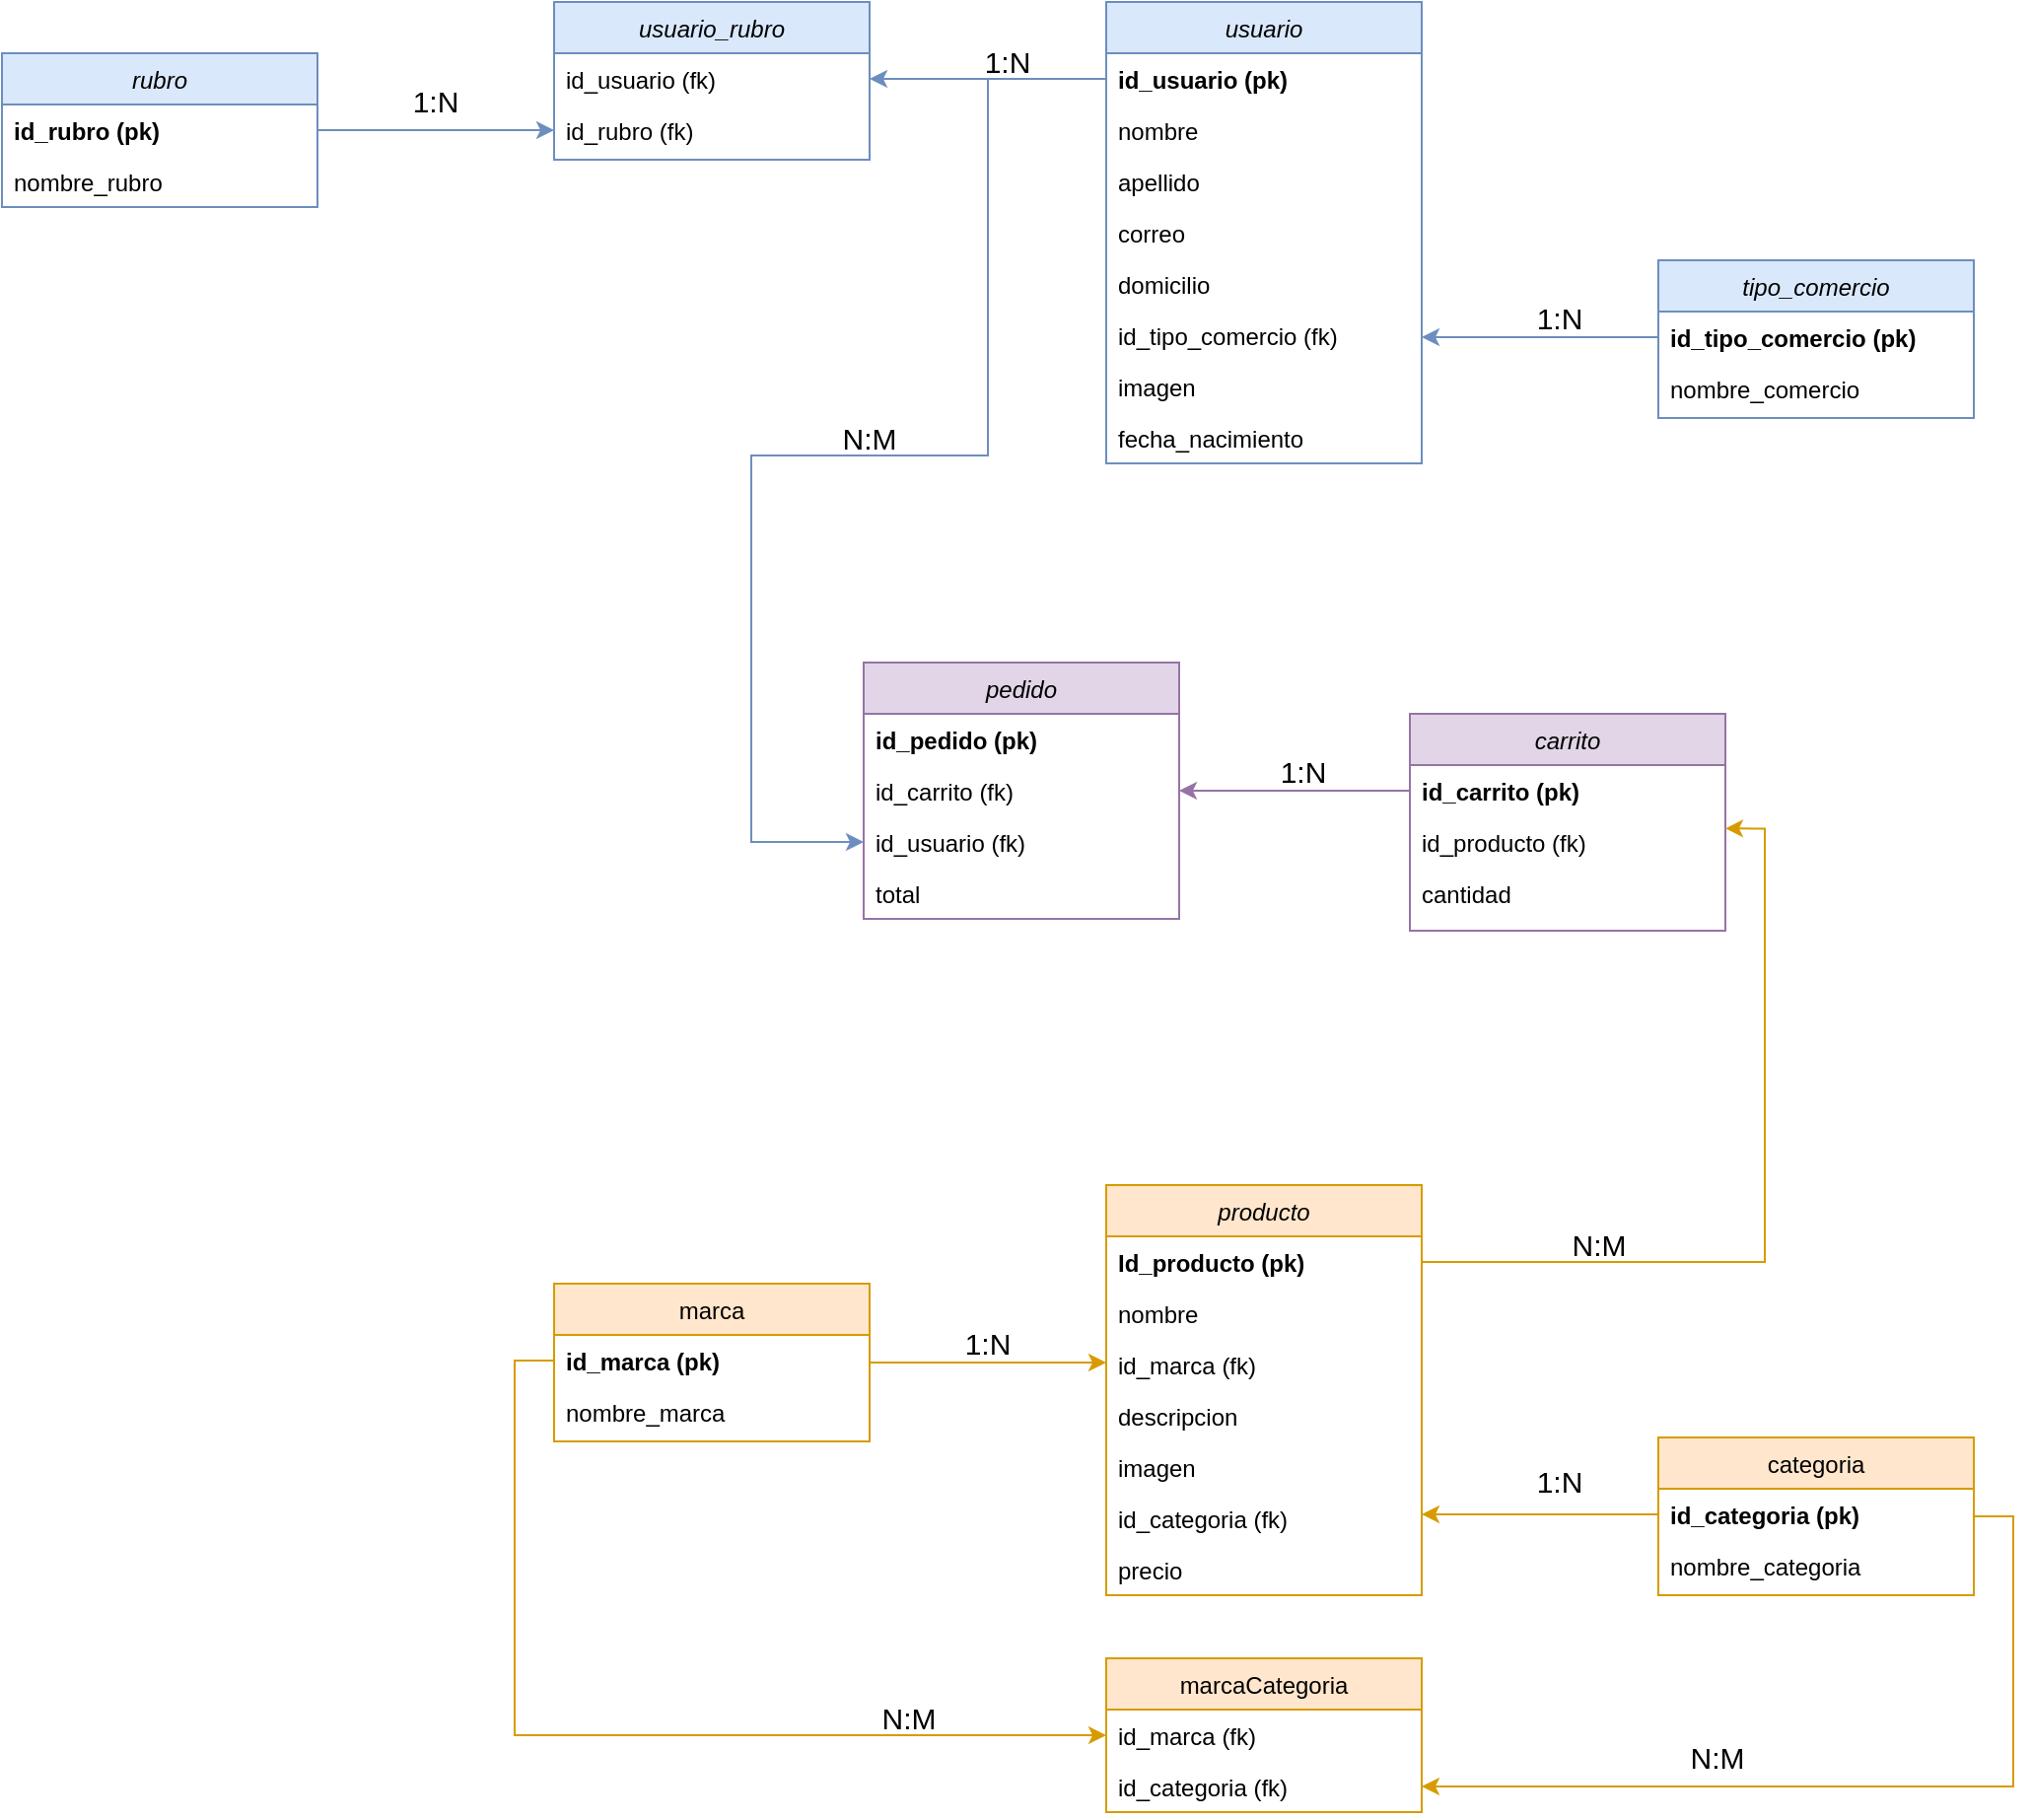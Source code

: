 <mxfile version="14.9.4" type="github">
  <diagram id="C5RBs43oDa-KdzZeNtuy" name="Producto">
    <mxGraphModel dx="2274" dy="767" grid="1" gridSize="10" guides="1" tooltips="1" connect="1" arrows="1" fold="1" page="1" pageScale="1" pageWidth="827" pageHeight="1169" math="0" shadow="0">
      <root>
        <mxCell id="WIyWlLk6GJQsqaUBKTNV-0" />
        <mxCell id="WIyWlLk6GJQsqaUBKTNV-1" parent="WIyWlLk6GJQsqaUBKTNV-0" />
        <mxCell id="zkfFHV4jXpPFQw0GAbJ--0" value="producto" style="swimlane;fontStyle=2;align=center;verticalAlign=top;childLayout=stackLayout;horizontal=1;startSize=26;horizontalStack=0;resizeParent=1;resizeLast=0;collapsible=1;marginBottom=0;rounded=0;shadow=0;strokeWidth=1;fillColor=#ffe6cc;strokeColor=#d79b00;" parent="WIyWlLk6GJQsqaUBKTNV-1" vertex="1">
          <mxGeometry x="280" y="680" width="160" height="208" as="geometry">
            <mxRectangle x="230" y="140" width="160" height="26" as="alternateBounds" />
          </mxGeometry>
        </mxCell>
        <mxCell id="zkfFHV4jXpPFQw0GAbJ--1" value="Id_producto (pk)" style="text;align=left;verticalAlign=top;spacingLeft=4;spacingRight=4;overflow=hidden;rotatable=0;points=[[0,0.5],[1,0.5]];portConstraint=eastwest;fontStyle=1" parent="zkfFHV4jXpPFQw0GAbJ--0" vertex="1">
          <mxGeometry y="26" width="160" height="26" as="geometry" />
        </mxCell>
        <mxCell id="zkfFHV4jXpPFQw0GAbJ--5" value="nombre" style="text;align=left;verticalAlign=top;spacingLeft=4;spacingRight=4;overflow=hidden;rotatable=0;points=[[0,0.5],[1,0.5]];portConstraint=eastwest;" parent="zkfFHV4jXpPFQw0GAbJ--0" vertex="1">
          <mxGeometry y="52" width="160" height="26" as="geometry" />
        </mxCell>
        <mxCell id="EFEV0R3K7rTC8FnjYLqy-1" value="id_marca (fk)" style="text;align=left;verticalAlign=top;spacingLeft=4;spacingRight=4;overflow=hidden;rotatable=0;points=[[0,0.5],[1,0.5]];portConstraint=eastwest;rounded=0;shadow=0;html=0;" vertex="1" parent="zkfFHV4jXpPFQw0GAbJ--0">
          <mxGeometry y="78" width="160" height="26" as="geometry" />
        </mxCell>
        <mxCell id="MhqyzW6cODlsVRktvSdH-0" value="descripcion" style="text;align=left;verticalAlign=top;spacingLeft=4;spacingRight=4;overflow=hidden;rotatable=0;points=[[0,0.5],[1,0.5]];portConstraint=eastwest;rounded=0;shadow=0;html=0;" vertex="1" parent="zkfFHV4jXpPFQw0GAbJ--0">
          <mxGeometry y="104" width="160" height="26" as="geometry" />
        </mxCell>
        <mxCell id="MhqyzW6cODlsVRktvSdH-1" value="imagen" style="text;align=left;verticalAlign=top;spacingLeft=4;spacingRight=4;overflow=hidden;rotatable=0;points=[[0,0.5],[1,0.5]];portConstraint=eastwest;rounded=0;shadow=0;html=0;" vertex="1" parent="zkfFHV4jXpPFQw0GAbJ--0">
          <mxGeometry y="130" width="160" height="26" as="geometry" />
        </mxCell>
        <mxCell id="EFEV0R3K7rTC8FnjYLqy-2" value="id_categoria (fk)" style="text;align=left;verticalAlign=top;spacingLeft=4;spacingRight=4;overflow=hidden;rotatable=0;points=[[0,0.5],[1,0.5]];portConstraint=eastwest;rounded=0;shadow=0;html=0;" vertex="1" parent="zkfFHV4jXpPFQw0GAbJ--0">
          <mxGeometry y="156" width="160" height="26" as="geometry" />
        </mxCell>
        <mxCell id="zkfFHV4jXpPFQw0GAbJ--2" value="precio" style="text;align=left;verticalAlign=top;spacingLeft=4;spacingRight=4;overflow=hidden;rotatable=0;points=[[0,0.5],[1,0.5]];portConstraint=eastwest;rounded=0;shadow=0;html=0;" parent="zkfFHV4jXpPFQw0GAbJ--0" vertex="1">
          <mxGeometry y="182" width="160" height="26" as="geometry" />
        </mxCell>
        <mxCell id="MhqyzW6cODlsVRktvSdH-6" style="edgeStyle=orthogonalEdgeStyle;rounded=0;orthogonalLoop=1;jettySize=auto;html=1;exitX=1;exitY=0.5;exitDx=0;exitDy=0;fillColor=#ffe6cc;strokeColor=#d79b00;" edge="1" parent="WIyWlLk6GJQsqaUBKTNV-1" source="zkfFHV4jXpPFQw0GAbJ--6">
          <mxGeometry relative="1" as="geometry">
            <mxPoint x="280" y="770" as="targetPoint" />
          </mxGeometry>
        </mxCell>
        <mxCell id="zkfFHV4jXpPFQw0GAbJ--6" value="marca" style="swimlane;fontStyle=0;align=center;verticalAlign=top;childLayout=stackLayout;horizontal=1;startSize=26;horizontalStack=0;resizeParent=1;resizeLast=0;collapsible=1;marginBottom=0;rounded=0;shadow=0;strokeWidth=1;fillColor=#ffe6cc;strokeColor=#d79b00;" parent="WIyWlLk6GJQsqaUBKTNV-1" vertex="1">
          <mxGeometry y="730" width="160" height="80" as="geometry">
            <mxRectangle x="130" y="380" width="160" height="26" as="alternateBounds" />
          </mxGeometry>
        </mxCell>
        <mxCell id="zkfFHV4jXpPFQw0GAbJ--7" value="id_marca (pk)" style="text;align=left;verticalAlign=top;spacingLeft=4;spacingRight=4;overflow=hidden;rotatable=0;points=[[0,0.5],[1,0.5]];portConstraint=eastwest;fontStyle=1" parent="zkfFHV4jXpPFQw0GAbJ--6" vertex="1">
          <mxGeometry y="26" width="160" height="26" as="geometry" />
        </mxCell>
        <mxCell id="zkfFHV4jXpPFQw0GAbJ--8" value="nombre_marca" style="text;align=left;verticalAlign=top;spacingLeft=4;spacingRight=4;overflow=hidden;rotatable=0;points=[[0,0.5],[1,0.5]];portConstraint=eastwest;rounded=0;shadow=0;html=0;" parent="zkfFHV4jXpPFQw0GAbJ--6" vertex="1">
          <mxGeometry y="52" width="160" height="26" as="geometry" />
        </mxCell>
        <mxCell id="zkfFHV4jXpPFQw0GAbJ--13" value="marcaCategoria" style="swimlane;fontStyle=0;align=center;verticalAlign=top;childLayout=stackLayout;horizontal=1;startSize=26;horizontalStack=0;resizeParent=1;resizeLast=0;collapsible=1;marginBottom=0;rounded=0;shadow=0;strokeWidth=1;fillColor=#ffe6cc;strokeColor=#d79b00;" parent="WIyWlLk6GJQsqaUBKTNV-1" vertex="1">
          <mxGeometry x="280" y="920" width="160" height="78" as="geometry">
            <mxRectangle x="340" y="380" width="170" height="26" as="alternateBounds" />
          </mxGeometry>
        </mxCell>
        <mxCell id="zkfFHV4jXpPFQw0GAbJ--14" value="id_marca (fk)" style="text;align=left;verticalAlign=top;spacingLeft=4;spacingRight=4;overflow=hidden;rotatable=0;points=[[0,0.5],[1,0.5]];portConstraint=eastwest;" parent="zkfFHV4jXpPFQw0GAbJ--13" vertex="1">
          <mxGeometry y="26" width="160" height="26" as="geometry" />
        </mxCell>
        <mxCell id="MhqyzW6cODlsVRktvSdH-5" value="id_categoria (fk)" style="text;align=left;verticalAlign=top;spacingLeft=4;spacingRight=4;overflow=hidden;rotatable=0;points=[[0,0.5],[1,0.5]];portConstraint=eastwest;" vertex="1" parent="zkfFHV4jXpPFQw0GAbJ--13">
          <mxGeometry y="52" width="160" height="26" as="geometry" />
        </mxCell>
        <mxCell id="MhqyzW6cODlsVRktvSdH-9" style="edgeStyle=orthogonalEdgeStyle;rounded=0;orthogonalLoop=1;jettySize=auto;html=1;exitX=1;exitY=0.5;exitDx=0;exitDy=0;entryX=1;entryY=0.5;entryDx=0;entryDy=0;fillColor=#ffe6cc;strokeColor=#d79b00;" edge="1" parent="WIyWlLk6GJQsqaUBKTNV-1" source="zkfFHV4jXpPFQw0GAbJ--17" target="MhqyzW6cODlsVRktvSdH-5">
          <mxGeometry relative="1" as="geometry" />
        </mxCell>
        <mxCell id="zkfFHV4jXpPFQw0GAbJ--17" value="categoria" style="swimlane;fontStyle=0;align=center;verticalAlign=top;childLayout=stackLayout;horizontal=1;startSize=26;horizontalStack=0;resizeParent=1;resizeLast=0;collapsible=1;marginBottom=0;rounded=0;shadow=0;strokeWidth=1;fillColor=#ffe6cc;strokeColor=#d79b00;" parent="WIyWlLk6GJQsqaUBKTNV-1" vertex="1">
          <mxGeometry x="560" y="808" width="160" height="80" as="geometry">
            <mxRectangle x="550" y="140" width="160" height="26" as="alternateBounds" />
          </mxGeometry>
        </mxCell>
        <mxCell id="zkfFHV4jXpPFQw0GAbJ--18" value="id_categoria (pk)" style="text;align=left;verticalAlign=top;spacingLeft=4;spacingRight=4;overflow=hidden;rotatable=0;points=[[0,0.5],[1,0.5]];portConstraint=eastwest;fontStyle=1" parent="zkfFHV4jXpPFQw0GAbJ--17" vertex="1">
          <mxGeometry y="26" width="160" height="26" as="geometry" />
        </mxCell>
        <mxCell id="zkfFHV4jXpPFQw0GAbJ--19" value="nombre_categoria" style="text;align=left;verticalAlign=top;spacingLeft=4;spacingRight=4;overflow=hidden;rotatable=0;points=[[0,0.5],[1,0.5]];portConstraint=eastwest;rounded=0;shadow=0;html=0;" parent="zkfFHV4jXpPFQw0GAbJ--17" vertex="1">
          <mxGeometry y="52" width="160" height="26" as="geometry" />
        </mxCell>
        <mxCell id="MhqyzW6cODlsVRktvSdH-7" style="edgeStyle=orthogonalEdgeStyle;rounded=0;orthogonalLoop=1;jettySize=auto;html=1;exitX=0;exitY=0.5;exitDx=0;exitDy=0;entryX=0;entryY=0.5;entryDx=0;entryDy=0;fillColor=#ffe6cc;strokeColor=#d79b00;" edge="1" parent="WIyWlLk6GJQsqaUBKTNV-1" source="zkfFHV4jXpPFQw0GAbJ--7" target="zkfFHV4jXpPFQw0GAbJ--14">
          <mxGeometry relative="1" as="geometry" />
        </mxCell>
        <mxCell id="MhqyzW6cODlsVRktvSdH-8" style="edgeStyle=orthogonalEdgeStyle;rounded=0;orthogonalLoop=1;jettySize=auto;html=1;exitX=0;exitY=0.5;exitDx=0;exitDy=0;fillColor=#ffe6cc;strokeColor=#d79b00;entryX=1;entryY=0.423;entryDx=0;entryDy=0;entryPerimeter=0;" edge="1" parent="WIyWlLk6GJQsqaUBKTNV-1" source="zkfFHV4jXpPFQw0GAbJ--18" target="EFEV0R3K7rTC8FnjYLqy-2">
          <mxGeometry relative="1" as="geometry">
            <mxPoint x="499" y="847" as="targetPoint" />
          </mxGeometry>
        </mxCell>
        <mxCell id="xQelz4jsIHwojGuHldSx-0" value="usuario" style="swimlane;fontStyle=2;align=center;verticalAlign=top;childLayout=stackLayout;horizontal=1;startSize=26;horizontalStack=0;resizeParent=1;resizeLast=0;collapsible=1;marginBottom=0;rounded=0;shadow=0;strokeWidth=1;fillColor=#dae8fc;strokeColor=#6c8ebf;" vertex="1" parent="WIyWlLk6GJQsqaUBKTNV-1">
          <mxGeometry x="280" y="80" width="160" height="234" as="geometry">
            <mxRectangle x="230" y="140" width="160" height="26" as="alternateBounds" />
          </mxGeometry>
        </mxCell>
        <mxCell id="xQelz4jsIHwojGuHldSx-1" value="id_usuario (pk)" style="text;align=left;verticalAlign=top;spacingLeft=4;spacingRight=4;overflow=hidden;rotatable=0;points=[[0,0.5],[1,0.5]];portConstraint=eastwest;fontStyle=1" vertex="1" parent="xQelz4jsIHwojGuHldSx-0">
          <mxGeometry y="26" width="160" height="26" as="geometry" />
        </mxCell>
        <mxCell id="xQelz4jsIHwojGuHldSx-2" value="nombre" style="text;align=left;verticalAlign=top;spacingLeft=4;spacingRight=4;overflow=hidden;rotatable=0;points=[[0,0.5],[1,0.5]];portConstraint=eastwest;" vertex="1" parent="xQelz4jsIHwojGuHldSx-0">
          <mxGeometry y="52" width="160" height="26" as="geometry" />
        </mxCell>
        <mxCell id="xQelz4jsIHwojGuHldSx-3" value="apellido" style="text;align=left;verticalAlign=top;spacingLeft=4;spacingRight=4;overflow=hidden;rotatable=0;points=[[0,0.5],[1,0.5]];portConstraint=eastwest;rounded=0;shadow=0;html=0;" vertex="1" parent="xQelz4jsIHwojGuHldSx-0">
          <mxGeometry y="78" width="160" height="26" as="geometry" />
        </mxCell>
        <mxCell id="xQelz4jsIHwojGuHldSx-4" value="correo" style="text;align=left;verticalAlign=top;spacingLeft=4;spacingRight=4;overflow=hidden;rotatable=0;points=[[0,0.5],[1,0.5]];portConstraint=eastwest;rounded=0;shadow=0;html=0;" vertex="1" parent="xQelz4jsIHwojGuHldSx-0">
          <mxGeometry y="104" width="160" height="26" as="geometry" />
        </mxCell>
        <mxCell id="xQelz4jsIHwojGuHldSx-5" value="domicilio" style="text;align=left;verticalAlign=top;spacingLeft=4;spacingRight=4;overflow=hidden;rotatable=0;points=[[0,0.5],[1,0.5]];portConstraint=eastwest;rounded=0;shadow=0;html=0;" vertex="1" parent="xQelz4jsIHwojGuHldSx-0">
          <mxGeometry y="130" width="160" height="26" as="geometry" />
        </mxCell>
        <mxCell id="xQelz4jsIHwojGuHldSx-6" value="id_tipo_comercio (fk)" style="text;align=left;verticalAlign=top;spacingLeft=4;spacingRight=4;overflow=hidden;rotatable=0;points=[[0,0.5],[1,0.5]];portConstraint=eastwest;rounded=0;shadow=0;html=0;" vertex="1" parent="xQelz4jsIHwojGuHldSx-0">
          <mxGeometry y="156" width="160" height="26" as="geometry" />
        </mxCell>
        <mxCell id="xQelz4jsIHwojGuHldSx-7" value="imagen" style="text;align=left;verticalAlign=top;spacingLeft=4;spacingRight=4;overflow=hidden;rotatable=0;points=[[0,0.5],[1,0.5]];portConstraint=eastwest;rounded=0;shadow=0;html=0;" vertex="1" parent="xQelz4jsIHwojGuHldSx-0">
          <mxGeometry y="182" width="160" height="26" as="geometry" />
        </mxCell>
        <mxCell id="xQelz4jsIHwojGuHldSx-8" value="fecha_nacimiento" style="text;align=left;verticalAlign=top;spacingLeft=4;spacingRight=4;overflow=hidden;rotatable=0;points=[[0,0.5],[1,0.5]];portConstraint=eastwest;rounded=0;shadow=0;html=0;" vertex="1" parent="xQelz4jsIHwojGuHldSx-0">
          <mxGeometry y="208" width="160" height="26" as="geometry" />
        </mxCell>
        <mxCell id="xQelz4jsIHwojGuHldSx-9" value="usuario_rubro" style="swimlane;fontStyle=2;align=center;verticalAlign=top;childLayout=stackLayout;horizontal=1;startSize=26;horizontalStack=0;resizeParent=1;resizeLast=0;collapsible=1;marginBottom=0;rounded=0;shadow=0;strokeWidth=1;fillColor=#dae8fc;strokeColor=#6c8ebf;" vertex="1" parent="WIyWlLk6GJQsqaUBKTNV-1">
          <mxGeometry y="80" width="160" height="80" as="geometry">
            <mxRectangle x="130" y="380" width="160" height="26" as="alternateBounds" />
          </mxGeometry>
        </mxCell>
        <mxCell id="xQelz4jsIHwojGuHldSx-10" value="id_usuario (fk)" style="text;align=left;verticalAlign=top;spacingLeft=4;spacingRight=4;overflow=hidden;rotatable=0;points=[[0,0.5],[1,0.5]];portConstraint=eastwest;" vertex="1" parent="xQelz4jsIHwojGuHldSx-9">
          <mxGeometry y="26" width="160" height="26" as="geometry" />
        </mxCell>
        <mxCell id="xQelz4jsIHwojGuHldSx-11" value="id_rubro (fk)" style="text;align=left;verticalAlign=top;spacingLeft=4;spacingRight=4;overflow=hidden;rotatable=0;points=[[0,0.5],[1,0.5]];portConstraint=eastwest;rounded=0;shadow=0;html=0;" vertex="1" parent="xQelz4jsIHwojGuHldSx-9">
          <mxGeometry y="52" width="160" height="26" as="geometry" />
        </mxCell>
        <mxCell id="xQelz4jsIHwojGuHldSx-50" style="edgeStyle=orthogonalEdgeStyle;rounded=0;orthogonalLoop=1;jettySize=auto;html=1;exitX=1;exitY=0.5;exitDx=0;exitDy=0;fillColor=#dae8fc;strokeColor=#6c8ebf;" edge="1" parent="WIyWlLk6GJQsqaUBKTNV-1" source="xQelz4jsIHwojGuHldSx-12">
          <mxGeometry relative="1" as="geometry">
            <mxPoint y="145" as="targetPoint" />
          </mxGeometry>
        </mxCell>
        <mxCell id="xQelz4jsIHwojGuHldSx-12" value="rubro" style="swimlane;fontStyle=2;align=center;verticalAlign=top;childLayout=stackLayout;horizontal=1;startSize=26;horizontalStack=0;resizeParent=1;resizeLast=0;collapsible=1;marginBottom=0;rounded=0;shadow=0;strokeWidth=1;fillColor=#dae8fc;strokeColor=#6c8ebf;" vertex="1" parent="WIyWlLk6GJQsqaUBKTNV-1">
          <mxGeometry x="-280" y="106" width="160" height="78" as="geometry">
            <mxRectangle x="340" y="380" width="170" height="26" as="alternateBounds" />
          </mxGeometry>
        </mxCell>
        <mxCell id="xQelz4jsIHwojGuHldSx-13" value="id_rubro (pk)" style="text;align=left;verticalAlign=top;spacingLeft=4;spacingRight=4;overflow=hidden;rotatable=0;points=[[0,0.5],[1,0.5]];portConstraint=eastwest;labelBackgroundColor=#ffffff;fontStyle=1" vertex="1" parent="xQelz4jsIHwojGuHldSx-12">
          <mxGeometry y="26" width="160" height="26" as="geometry" />
        </mxCell>
        <mxCell id="xQelz4jsIHwojGuHldSx-14" value="nombre_rubro" style="text;align=left;verticalAlign=top;spacingLeft=4;spacingRight=4;overflow=hidden;rotatable=0;points=[[0,0.5],[1,0.5]];portConstraint=eastwest;" vertex="1" parent="xQelz4jsIHwojGuHldSx-12">
          <mxGeometry y="52" width="160" height="26" as="geometry" />
        </mxCell>
        <mxCell id="xQelz4jsIHwojGuHldSx-15" value="tipo_comercio" style="swimlane;fontStyle=2;align=center;verticalAlign=top;childLayout=stackLayout;horizontal=1;startSize=26;horizontalStack=0;resizeParent=1;resizeLast=0;collapsible=1;marginBottom=0;rounded=0;shadow=0;strokeWidth=1;fillColor=#dae8fc;strokeColor=#6c8ebf;" vertex="1" parent="WIyWlLk6GJQsqaUBKTNV-1">
          <mxGeometry x="560" y="211" width="160" height="80" as="geometry">
            <mxRectangle x="550" y="140" width="160" height="26" as="alternateBounds" />
          </mxGeometry>
        </mxCell>
        <mxCell id="xQelz4jsIHwojGuHldSx-16" value="id_tipo_comercio (pk)&#xa;       " style="text;align=left;verticalAlign=top;spacingLeft=4;spacingRight=4;overflow=hidden;rotatable=0;points=[[0,0.5],[1,0.5]];portConstraint=eastwest;fontStyle=1" vertex="1" parent="xQelz4jsIHwojGuHldSx-15">
          <mxGeometry y="26" width="160" height="26" as="geometry" />
        </mxCell>
        <mxCell id="xQelz4jsIHwojGuHldSx-17" value="nombre_comercio" style="text;align=left;verticalAlign=top;spacingLeft=4;spacingRight=4;overflow=hidden;rotatable=0;points=[[0,0.5],[1,0.5]];portConstraint=eastwest;rounded=0;shadow=0;html=0;" vertex="1" parent="xQelz4jsIHwojGuHldSx-15">
          <mxGeometry y="52" width="160" height="26" as="geometry" />
        </mxCell>
        <mxCell id="xQelz4jsIHwojGuHldSx-18" style="edgeStyle=orthogonalEdgeStyle;rounded=0;orthogonalLoop=1;jettySize=auto;html=1;exitX=0;exitY=0.5;exitDx=0;exitDy=0;fillColor=#dae8fc;strokeColor=#6c8ebf;" edge="1" parent="WIyWlLk6GJQsqaUBKTNV-1" source="xQelz4jsIHwojGuHldSx-16">
          <mxGeometry relative="1" as="geometry">
            <mxPoint x="440" y="250" as="targetPoint" />
          </mxGeometry>
        </mxCell>
        <mxCell id="xQelz4jsIHwojGuHldSx-21" value="carrito" style="swimlane;fontStyle=2;align=center;verticalAlign=top;childLayout=stackLayout;horizontal=1;startSize=26;horizontalStack=0;resizeParent=1;resizeLast=0;collapsible=1;marginBottom=0;rounded=0;shadow=0;strokeWidth=1;fillColor=#e1d5e7;strokeColor=#9673a6;" vertex="1" parent="WIyWlLk6GJQsqaUBKTNV-1">
          <mxGeometry x="434" y="441" width="160" height="110" as="geometry">
            <mxRectangle x="230" y="140" width="160" height="26" as="alternateBounds" />
          </mxGeometry>
        </mxCell>
        <mxCell id="xQelz4jsIHwojGuHldSx-22" value="id_carrito (pk)" style="text;align=left;verticalAlign=top;spacingLeft=4;spacingRight=4;overflow=hidden;rotatable=0;points=[[0,0.5],[1,0.5]];portConstraint=eastwest;fontStyle=1" vertex="1" parent="xQelz4jsIHwojGuHldSx-21">
          <mxGeometry y="26" width="160" height="26" as="geometry" />
        </mxCell>
        <mxCell id="xQelz4jsIHwojGuHldSx-23" value="id_producto (fk)" style="text;align=left;verticalAlign=top;spacingLeft=4;spacingRight=4;overflow=hidden;rotatable=0;points=[[0,0.5],[1,0.5]];portConstraint=eastwest;" vertex="1" parent="xQelz4jsIHwojGuHldSx-21">
          <mxGeometry y="52" width="160" height="26" as="geometry" />
        </mxCell>
        <mxCell id="xQelz4jsIHwojGuHldSx-44" value="cantidad" style="text;align=left;verticalAlign=top;spacingLeft=4;spacingRight=4;overflow=hidden;rotatable=0;points=[[0,0.5],[1,0.5]];portConstraint=eastwest;" vertex="1" parent="xQelz4jsIHwojGuHldSx-21">
          <mxGeometry y="78" width="160" height="26" as="geometry" />
        </mxCell>
        <mxCell id="xQelz4jsIHwojGuHldSx-30" value="pedido" style="swimlane;fontStyle=2;align=center;verticalAlign=top;childLayout=stackLayout;horizontal=1;startSize=26;horizontalStack=0;resizeParent=1;resizeLast=0;collapsible=1;marginBottom=0;rounded=0;shadow=0;strokeWidth=1;fillColor=#e1d5e7;strokeColor=#9673a6;" vertex="1" parent="WIyWlLk6GJQsqaUBKTNV-1">
          <mxGeometry x="157" y="415" width="160" height="130" as="geometry">
            <mxRectangle x="130" y="380" width="160" height="26" as="alternateBounds" />
          </mxGeometry>
        </mxCell>
        <mxCell id="xQelz4jsIHwojGuHldSx-31" value="id_pedido (pk)" style="text;align=left;verticalAlign=top;spacingLeft=4;spacingRight=4;overflow=hidden;rotatable=0;points=[[0,0.5],[1,0.5]];portConstraint=eastwest;fontStyle=1" vertex="1" parent="xQelz4jsIHwojGuHldSx-30">
          <mxGeometry y="26" width="160" height="26" as="geometry" />
        </mxCell>
        <mxCell id="xQelz4jsIHwojGuHldSx-32" value="id_carrito (fk)" style="text;align=left;verticalAlign=top;spacingLeft=4;spacingRight=4;overflow=hidden;rotatable=0;points=[[0,0.5],[1,0.5]];portConstraint=eastwest;rounded=0;shadow=0;html=0;" vertex="1" parent="xQelz4jsIHwojGuHldSx-30">
          <mxGeometry y="52" width="160" height="26" as="geometry" />
        </mxCell>
        <mxCell id="xQelz4jsIHwojGuHldSx-46" value="id_usuario (fk)" style="text;align=left;verticalAlign=top;spacingLeft=4;spacingRight=4;overflow=hidden;rotatable=0;points=[[0,0.5],[1,0.5]];portConstraint=eastwest;rounded=0;shadow=0;html=0;" vertex="1" parent="xQelz4jsIHwojGuHldSx-30">
          <mxGeometry y="78" width="160" height="26" as="geometry" />
        </mxCell>
        <mxCell id="xQelz4jsIHwojGuHldSx-47" value="total" style="text;align=left;verticalAlign=top;spacingLeft=4;spacingRight=4;overflow=hidden;rotatable=0;points=[[0,0.5],[1,0.5]];portConstraint=eastwest;rounded=0;shadow=0;html=0;" vertex="1" parent="xQelz4jsIHwojGuHldSx-30">
          <mxGeometry y="104" width="160" height="26" as="geometry" />
        </mxCell>
        <mxCell id="xQelz4jsIHwojGuHldSx-40" style="edgeStyle=orthogonalEdgeStyle;rounded=0;orthogonalLoop=1;jettySize=auto;html=1;exitX=0;exitY=0.5;exitDx=0;exitDy=0;entryX=1;entryY=0.5;entryDx=0;entryDy=0;fillColor=#e1d5e7;strokeColor=#9673a6;" edge="1" parent="WIyWlLk6GJQsqaUBKTNV-1" source="xQelz4jsIHwojGuHldSx-22" target="xQelz4jsIHwojGuHldSx-32">
          <mxGeometry relative="1" as="geometry" />
        </mxCell>
        <mxCell id="xQelz4jsIHwojGuHldSx-42" style="edgeStyle=orthogonalEdgeStyle;rounded=0;orthogonalLoop=1;jettySize=auto;html=1;exitX=1;exitY=0.5;exitDx=0;exitDy=0;entryX=1;entryY=0.237;entryDx=0;entryDy=0;fillColor=#ffe6cc;strokeColor=#d79b00;entryPerimeter=0;" edge="1" parent="WIyWlLk6GJQsqaUBKTNV-1" source="zkfFHV4jXpPFQw0GAbJ--1" target="xQelz4jsIHwojGuHldSx-23">
          <mxGeometry relative="1" as="geometry">
            <mxPoint x="600" y="500" as="targetPoint" />
          </mxGeometry>
        </mxCell>
        <mxCell id="xQelz4jsIHwojGuHldSx-49" style="edgeStyle=orthogonalEdgeStyle;rounded=0;orthogonalLoop=1;jettySize=auto;html=1;exitX=0;exitY=0.5;exitDx=0;exitDy=0;entryX=1;entryY=0.5;entryDx=0;entryDy=0;fillColor=#dae8fc;strokeColor=#6c8ebf;" edge="1" parent="WIyWlLk6GJQsqaUBKTNV-1" source="xQelz4jsIHwojGuHldSx-1" target="xQelz4jsIHwojGuHldSx-10">
          <mxGeometry relative="1" as="geometry" />
        </mxCell>
        <mxCell id="xQelz4jsIHwojGuHldSx-53" style="edgeStyle=orthogonalEdgeStyle;rounded=0;orthogonalLoop=1;jettySize=auto;html=1;exitX=0;exitY=0.5;exitDx=0;exitDy=0;entryX=0;entryY=0.5;entryDx=0;entryDy=0;fillColor=#dae8fc;strokeColor=#6c8ebf;" edge="1" parent="WIyWlLk6GJQsqaUBKTNV-1" source="xQelz4jsIHwojGuHldSx-1" target="xQelz4jsIHwojGuHldSx-46">
          <mxGeometry relative="1" as="geometry">
            <Array as="points">
              <mxPoint x="220" y="119" />
              <mxPoint x="220" y="310" />
              <mxPoint x="100" y="310" />
              <mxPoint x="100" y="506" />
            </Array>
          </mxGeometry>
        </mxCell>
        <mxCell id="pgkYh4DVe6Vaskdhu9Dn-2" value="N:M" style="text;html=1;strokeColor=none;fillColor=none;align=center;verticalAlign=middle;whiteSpace=wrap;rounded=0;labelBackgroundColor=none;fontSize=15;" vertex="1" parent="WIyWlLk6GJQsqaUBKTNV-1">
          <mxGeometry x="570" y="960" width="40" height="20" as="geometry" />
        </mxCell>
        <mxCell id="pgkYh4DVe6Vaskdhu9Dn-3" value="N:M" style="text;html=1;strokeColor=none;fillColor=none;align=center;verticalAlign=middle;whiteSpace=wrap;rounded=0;labelBackgroundColor=none;fontSize=15;" vertex="1" parent="WIyWlLk6GJQsqaUBKTNV-1">
          <mxGeometry x="160" y="940" width="40" height="20" as="geometry" />
        </mxCell>
        <mxCell id="pgkYh4DVe6Vaskdhu9Dn-4" value="1:N" style="text;html=1;strokeColor=none;fillColor=none;align=center;verticalAlign=middle;whiteSpace=wrap;rounded=0;labelBackgroundColor=none;fontSize=15;" vertex="1" parent="WIyWlLk6GJQsqaUBKTNV-1">
          <mxGeometry x="490" y="820" width="40" height="20" as="geometry" />
        </mxCell>
        <mxCell id="pgkYh4DVe6Vaskdhu9Dn-5" value="1:N" style="text;html=1;strokeColor=none;fillColor=none;align=center;verticalAlign=middle;whiteSpace=wrap;rounded=0;labelBackgroundColor=none;fontSize=15;" vertex="1" parent="WIyWlLk6GJQsqaUBKTNV-1">
          <mxGeometry x="200" y="750" width="40" height="20" as="geometry" />
        </mxCell>
        <mxCell id="pgkYh4DVe6Vaskdhu9Dn-6" value="1:N" style="text;html=1;strokeColor=none;fillColor=none;align=center;verticalAlign=middle;whiteSpace=wrap;rounded=0;labelBackgroundColor=none;fontSize=15;" vertex="1" parent="WIyWlLk6GJQsqaUBKTNV-1">
          <mxGeometry x="-80" y="120" width="40" height="20" as="geometry" />
        </mxCell>
        <mxCell id="pgkYh4DVe6Vaskdhu9Dn-7" value="1:N" style="text;html=1;strokeColor=none;fillColor=none;align=center;verticalAlign=middle;whiteSpace=wrap;rounded=0;labelBackgroundColor=none;fontSize=15;" vertex="1" parent="WIyWlLk6GJQsqaUBKTNV-1">
          <mxGeometry x="490" y="230" width="40" height="20" as="geometry" />
        </mxCell>
        <mxCell id="pgkYh4DVe6Vaskdhu9Dn-9" value="N:M" style="text;html=1;strokeColor=none;fillColor=none;align=center;verticalAlign=middle;whiteSpace=wrap;rounded=0;labelBackgroundColor=none;fontSize=15;" vertex="1" parent="WIyWlLk6GJQsqaUBKTNV-1">
          <mxGeometry x="140" y="291" width="40" height="20" as="geometry" />
        </mxCell>
        <mxCell id="pgkYh4DVe6Vaskdhu9Dn-10" value="N:M" style="text;html=1;strokeColor=none;fillColor=none;align=center;verticalAlign=middle;whiteSpace=wrap;rounded=0;labelBackgroundColor=none;fontSize=15;" vertex="1" parent="WIyWlLk6GJQsqaUBKTNV-1">
          <mxGeometry x="510" y="700" width="40" height="20" as="geometry" />
        </mxCell>
        <mxCell id="pgkYh4DVe6Vaskdhu9Dn-11" value="1:N" style="text;html=1;strokeColor=none;fillColor=none;align=center;verticalAlign=middle;whiteSpace=wrap;rounded=0;labelBackgroundColor=none;fontSize=15;" vertex="1" parent="WIyWlLk6GJQsqaUBKTNV-1">
          <mxGeometry x="360" y="460" width="40" height="20" as="geometry" />
        </mxCell>
        <mxCell id="pgkYh4DVe6Vaskdhu9Dn-12" value="1:N" style="text;html=1;strokeColor=none;fillColor=none;align=center;verticalAlign=middle;whiteSpace=wrap;rounded=0;labelBackgroundColor=none;fontSize=15;" vertex="1" parent="WIyWlLk6GJQsqaUBKTNV-1">
          <mxGeometry x="210" y="100" width="40" height="20" as="geometry" />
        </mxCell>
      </root>
    </mxGraphModel>
  </diagram>
</mxfile>
